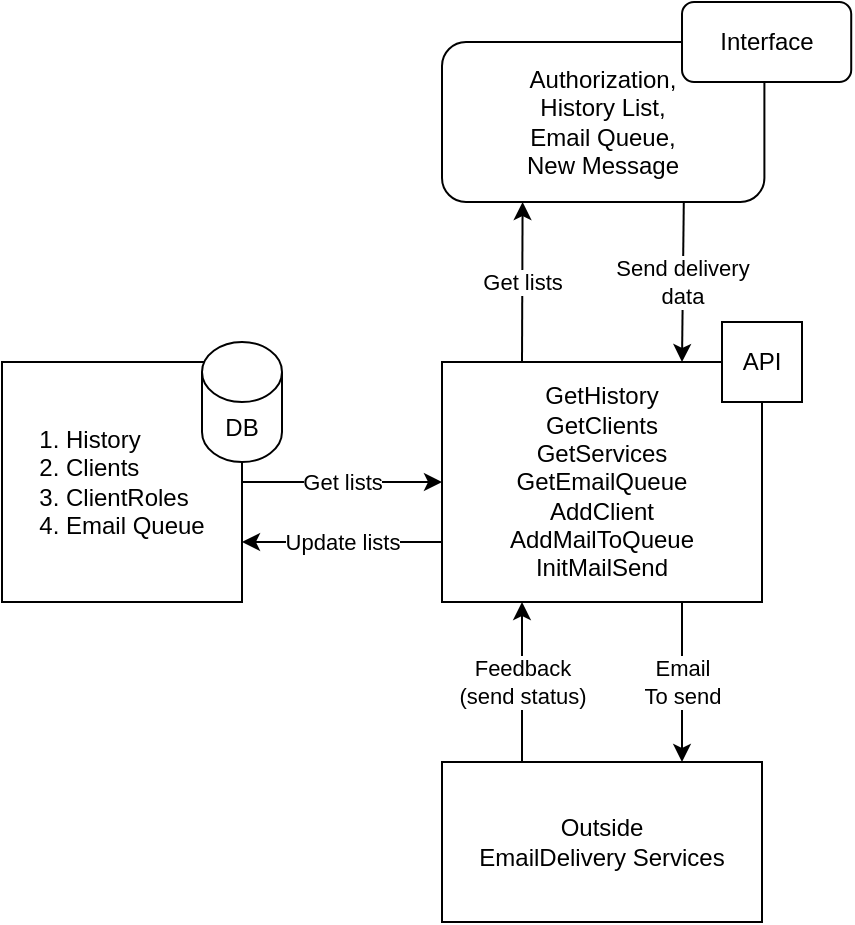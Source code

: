 <mxfile version="13.9.2" type="device"><diagram id="8lktWsbTQ3Tr-gSDE9Yw" name="Page-1"><mxGraphModel dx="1185" dy="653" grid="1" gridSize="10" guides="1" tooltips="1" connect="1" arrows="1" fold="1" page="1" pageScale="1" pageWidth="827" pageHeight="1169" math="0" shadow="0"><root><mxCell id="0"/><mxCell id="1" parent="0"/><mxCell id="kPVbOq7vR0qLrhwtGdne-10" value="" style="group" parent="1" vertex="1" connectable="0"><mxGeometry x="280" y="220" width="180" height="180" as="geometry"/></mxCell><mxCell id="kPVbOq7vR0qLrhwtGdne-5" value="GetHistory&lt;br&gt;GetClients&lt;br&gt;GetServices&lt;br&gt;GetEmailQueue&lt;br&gt;AddClient&lt;br&gt;AddMailToQueue&lt;br&gt;InitMailSend" style="rounded=0;whiteSpace=wrap;html=1;" parent="kPVbOq7vR0qLrhwtGdne-10" vertex="1"><mxGeometry y="20" width="160" height="120" as="geometry"/></mxCell><mxCell id="kPVbOq7vR0qLrhwtGdne-6" value="API" style="whiteSpace=wrap;html=1;aspect=fixed;" parent="kPVbOq7vR0qLrhwtGdne-10" vertex="1"><mxGeometry x="140" width="40" height="40" as="geometry"/></mxCell><mxCell id="kPVbOq7vR0qLrhwtGdne-20" value="Feedback&lt;br&gt;(send status)" style="endArrow=classic;html=1;entryX=0.25;entryY=1;entryDx=0;entryDy=0;" parent="kPVbOq7vR0qLrhwtGdne-10" target="kPVbOq7vR0qLrhwtGdne-5" edge="1"><mxGeometry width="50" height="50" relative="1" as="geometry"><mxPoint x="40" y="220" as="sourcePoint"/><mxPoint x="90" y="170" as="targetPoint"/></mxGeometry></mxCell><mxCell id="kPVbOq7vR0qLrhwtGdne-11" value="" style="group" parent="1" vertex="1" connectable="0"><mxGeometry x="60" y="230" width="140" height="130" as="geometry"/></mxCell><mxCell id="kPVbOq7vR0qLrhwtGdne-4" value="&lt;div style=&quot;text-align: justify&quot;&gt;&lt;span&gt;1. History&lt;/span&gt;&lt;/div&gt;&lt;div style=&quot;text-align: justify&quot;&gt;&lt;span&gt;2. Clients&lt;/span&gt;&lt;/div&gt;&lt;div style=&quot;text-align: justify&quot;&gt;&lt;span&gt;3. ClientRoles&lt;/span&gt;&lt;/div&gt;&lt;div style=&quot;text-align: justify&quot;&gt;&lt;span&gt;4. Email Queue&lt;/span&gt;&lt;/div&gt;" style="rounded=0;whiteSpace=wrap;html=1;align=center;" parent="kPVbOq7vR0qLrhwtGdne-11" vertex="1"><mxGeometry y="10" width="120" height="120" as="geometry"/></mxCell><mxCell id="kPVbOq7vR0qLrhwtGdne-3" value="DB" style="shape=cylinder3;whiteSpace=wrap;html=1;boundedLbl=1;backgroundOutline=1;size=15;" parent="kPVbOq7vR0qLrhwtGdne-11" vertex="1"><mxGeometry x="100" width="40" height="60" as="geometry"/></mxCell><mxCell id="kPVbOq7vR0qLrhwtGdne-12" value="" style="group" parent="1" vertex="1" connectable="0"><mxGeometry x="270" y="60" width="214.61" height="100" as="geometry"/></mxCell><mxCell id="kPVbOq7vR0qLrhwtGdne-7" value="Authorization,&lt;br&gt;History List,&lt;br&gt;Email Queue,&lt;br&gt;New Message" style="rounded=1;whiteSpace=wrap;html=1;" parent="kPVbOq7vR0qLrhwtGdne-12" vertex="1"><mxGeometry x="10" y="20" width="161.2" height="80" as="geometry"/></mxCell><mxCell id="kPVbOq7vR0qLrhwtGdne-8" value="Interface" style="rounded=1;whiteSpace=wrap;html=1;" parent="kPVbOq7vR0qLrhwtGdne-12" vertex="1"><mxGeometry x="130.003" width="84.607" height="40" as="geometry"/></mxCell><mxCell id="kPVbOq7vR0qLrhwtGdne-17" value="Outside&lt;br&gt;EmailDelivery Services" style="rounded=0;whiteSpace=wrap;html=1;" parent="1" vertex="1"><mxGeometry x="280" y="440" width="160" height="80" as="geometry"/></mxCell><mxCell id="kPVbOq7vR0qLrhwtGdne-19" value="Email&lt;br&gt;To send" style="endArrow=classic;html=1;exitX=0.75;exitY=1;exitDx=0;exitDy=0;entryX=0.75;entryY=0;entryDx=0;entryDy=0;" parent="1" source="kPVbOq7vR0qLrhwtGdne-5" target="kPVbOq7vR0qLrhwtGdne-17" edge="1"><mxGeometry width="50" height="50" relative="1" as="geometry"><mxPoint x="380" y="420" as="sourcePoint"/><mxPoint x="430" y="370" as="targetPoint"/></mxGeometry></mxCell><mxCell id="kPVbOq7vR0qLrhwtGdne-21" value="Update lists" style="endArrow=classic;html=1;exitX=0;exitY=0.75;exitDx=0;exitDy=0;" parent="1" source="kPVbOq7vR0qLrhwtGdne-5" edge="1"><mxGeometry width="50" height="50" relative="1" as="geometry"><mxPoint x="279" y="320" as="sourcePoint"/><mxPoint x="180" y="330" as="targetPoint"/></mxGeometry></mxCell><mxCell id="kPVbOq7vR0qLrhwtGdne-22" value="Get lists" style="endArrow=classic;html=1;exitX=1;exitY=0.5;exitDx=0;exitDy=0;entryX=0;entryY=0.5;entryDx=0;entryDy=0;" parent="1" source="kPVbOq7vR0qLrhwtGdne-4" target="kPVbOq7vR0qLrhwtGdne-5" edge="1"><mxGeometry width="50" height="50" relative="1" as="geometry"><mxPoint x="220" y="350" as="sourcePoint"/><mxPoint x="270" y="300" as="targetPoint"/></mxGeometry></mxCell><mxCell id="kPVbOq7vR0qLrhwtGdne-23" value="Get lists" style="endArrow=classic;html=1;entryX=0.25;entryY=1;entryDx=0;entryDy=0;" parent="1" target="kPVbOq7vR0qLrhwtGdne-7" edge="1"><mxGeometry width="50" height="50" relative="1" as="geometry"><mxPoint x="320" y="240" as="sourcePoint"/><mxPoint x="370" y="190" as="targetPoint"/></mxGeometry></mxCell><mxCell id="kPVbOq7vR0qLrhwtGdne-24" value="Send delivery&lt;br&gt;data" style="endArrow=classic;html=1;exitX=0.75;exitY=1;exitDx=0;exitDy=0;entryX=0.75;entryY=0;entryDx=0;entryDy=0;" parent="1" source="kPVbOq7vR0qLrhwtGdne-7" target="kPVbOq7vR0qLrhwtGdne-5" edge="1"><mxGeometry width="50" height="50" relative="1" as="geometry"><mxPoint x="380" y="230" as="sourcePoint"/><mxPoint x="430" y="180" as="targetPoint"/></mxGeometry></mxCell></root></mxGraphModel></diagram></mxfile>